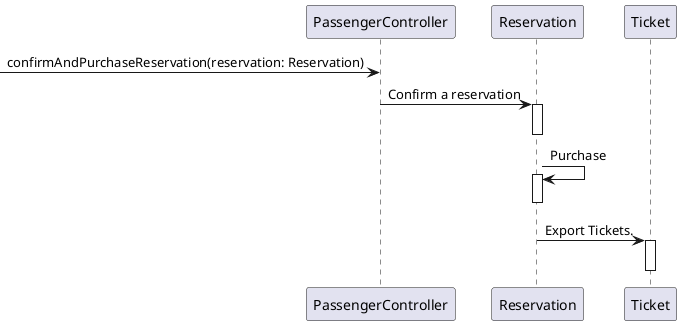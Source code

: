 @startuml

->PassengerController: confirmAndPurchaseReservation(reservation: Reservation)

PassengerController -> Reservation: Confirm a reservation
activate Reservation
deactivate Reservation

Reservation -> Reservation: Purchase
activate Reservation
deactivate Reservation

Reservation -> Ticket: Export Tickets.
activate Ticket
deactivate Ticket

@enduml